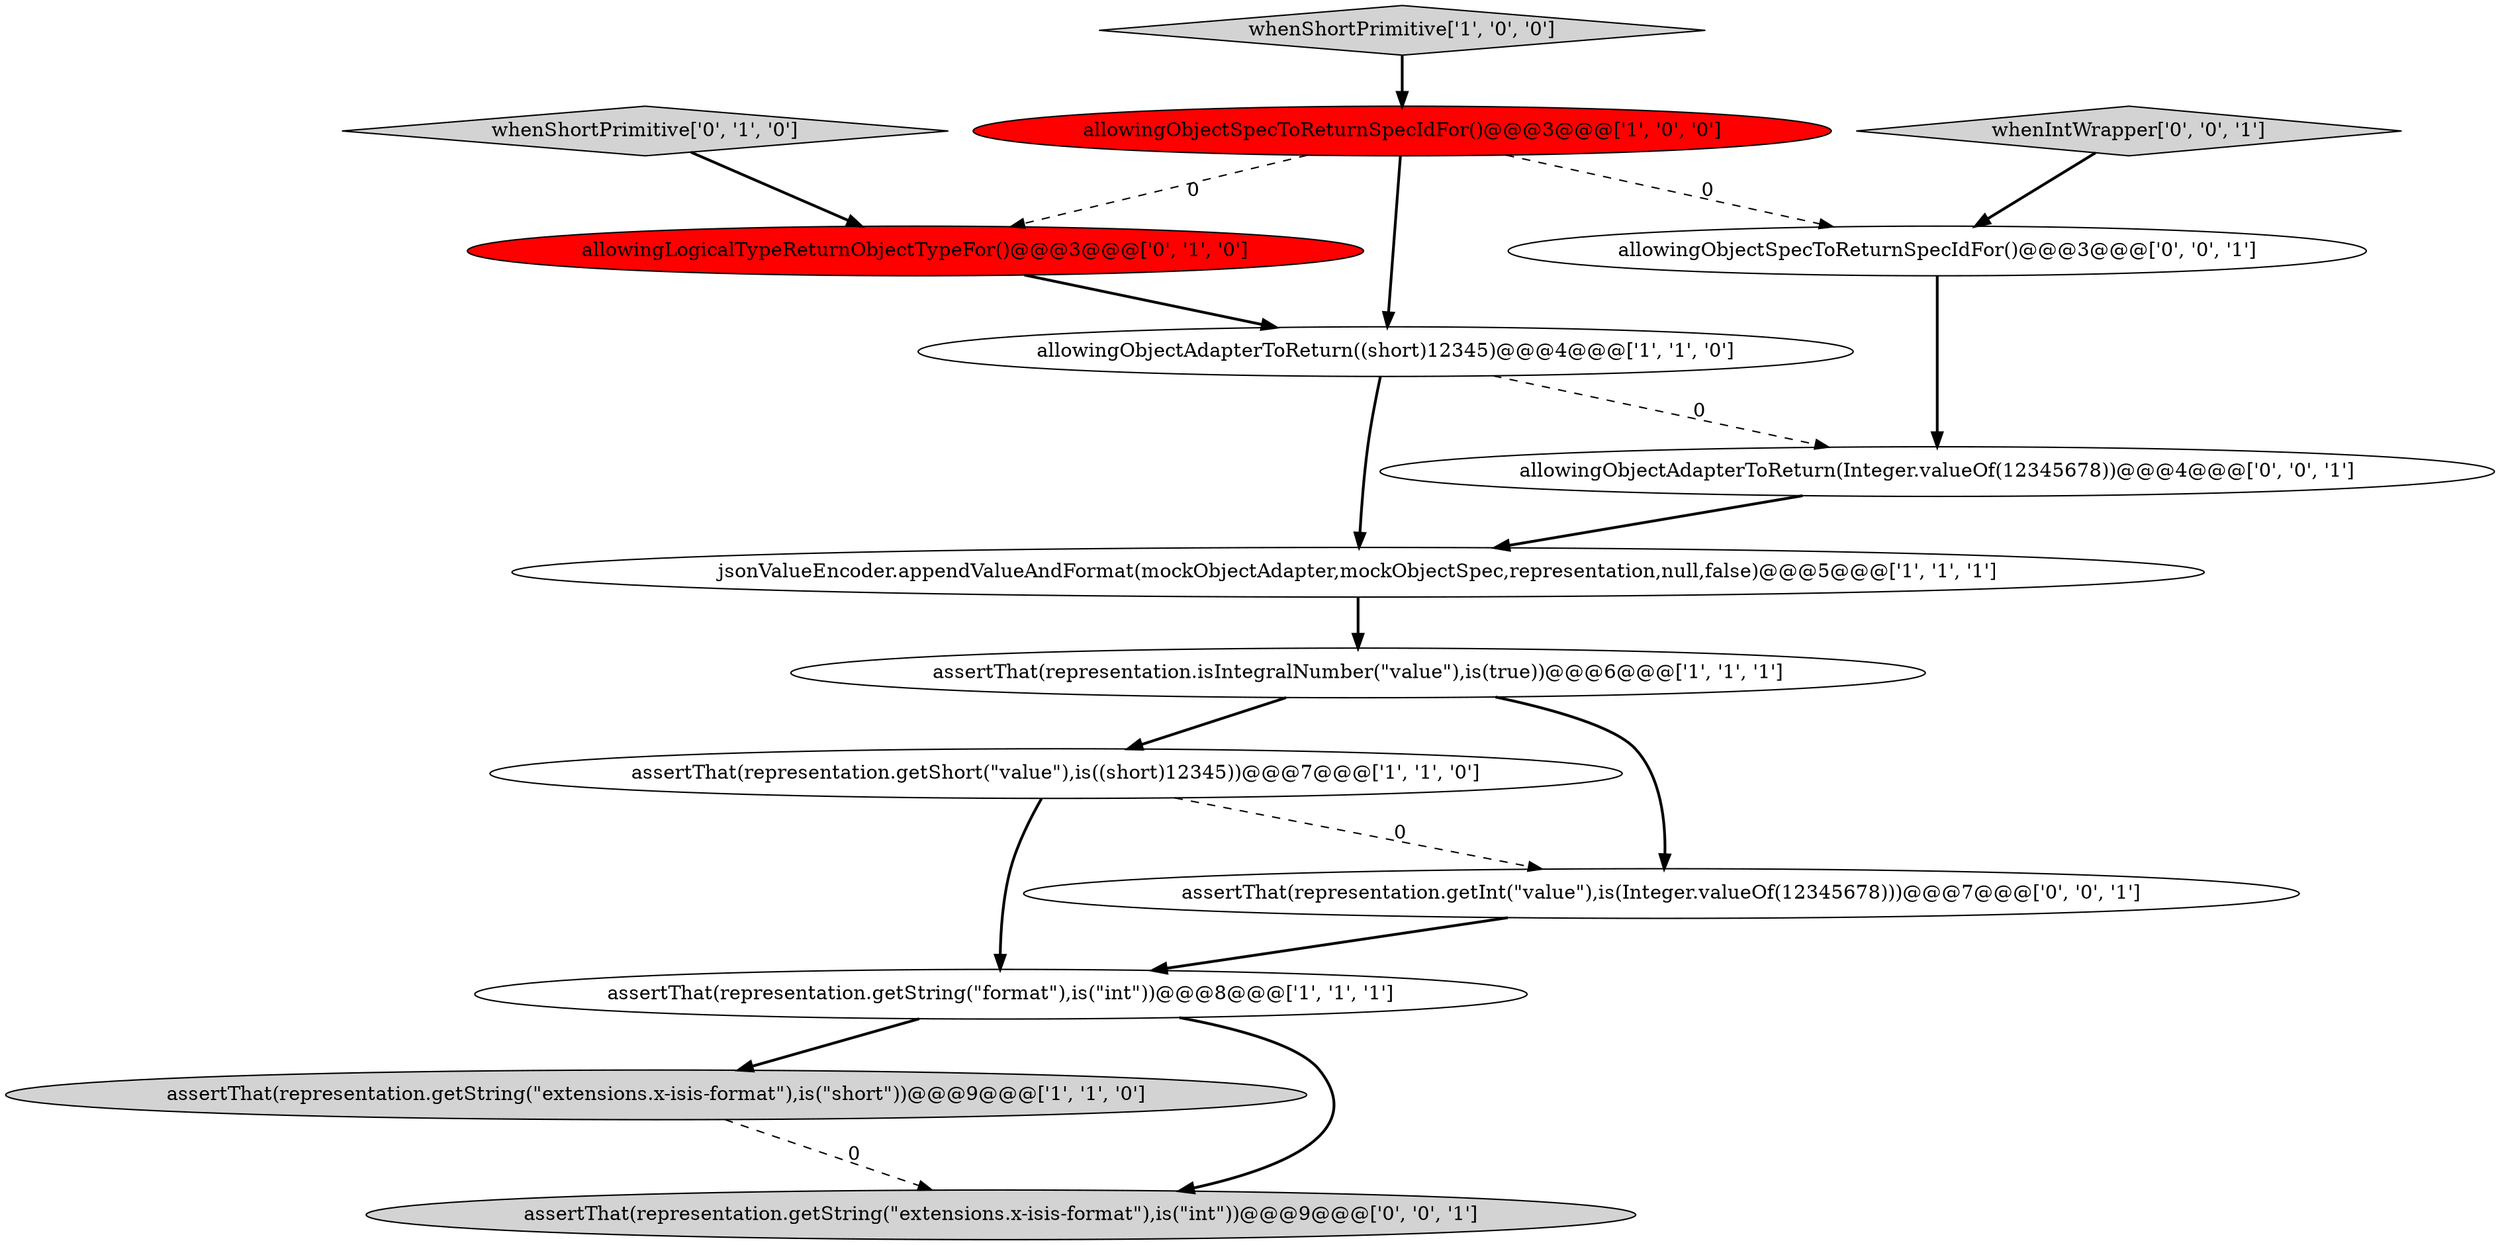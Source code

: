 digraph {
14 [style = filled, label = "assertThat(representation.getString(\"extensions.x-isis-format\"),is(\"int\"))@@@9@@@['0', '0', '1']", fillcolor = lightgray, shape = ellipse image = "AAA0AAABBB3BBB"];
7 [style = filled, label = "assertThat(representation.getString(\"extensions.x-isis-format\"),is(\"short\"))@@@9@@@['1', '1', '0']", fillcolor = lightgray, shape = ellipse image = "AAA0AAABBB1BBB"];
5 [style = filled, label = "allowingObjectAdapterToReturn((short)12345)@@@4@@@['1', '1', '0']", fillcolor = white, shape = ellipse image = "AAA0AAABBB1BBB"];
6 [style = filled, label = "assertThat(representation.getShort(\"value\"),is((short)12345))@@@7@@@['1', '1', '0']", fillcolor = white, shape = ellipse image = "AAA0AAABBB1BBB"];
11 [style = filled, label = "allowingObjectAdapterToReturn(Integer.valueOf(12345678))@@@4@@@['0', '0', '1']", fillcolor = white, shape = ellipse image = "AAA0AAABBB3BBB"];
0 [style = filled, label = "whenShortPrimitive['1', '0', '0']", fillcolor = lightgray, shape = diamond image = "AAA0AAABBB1BBB"];
2 [style = filled, label = "jsonValueEncoder.appendValueAndFormat(mockObjectAdapter,mockObjectSpec,representation,null,false)@@@5@@@['1', '1', '1']", fillcolor = white, shape = ellipse image = "AAA0AAABBB1BBB"];
8 [style = filled, label = "whenShortPrimitive['0', '1', '0']", fillcolor = lightgray, shape = diamond image = "AAA0AAABBB2BBB"];
1 [style = filled, label = "assertThat(representation.isIntegralNumber(\"value\"),is(true))@@@6@@@['1', '1', '1']", fillcolor = white, shape = ellipse image = "AAA0AAABBB1BBB"];
9 [style = filled, label = "allowingLogicalTypeReturnObjectTypeFor()@@@3@@@['0', '1', '0']", fillcolor = red, shape = ellipse image = "AAA1AAABBB2BBB"];
10 [style = filled, label = "whenIntWrapper['0', '0', '1']", fillcolor = lightgray, shape = diamond image = "AAA0AAABBB3BBB"];
13 [style = filled, label = "allowingObjectSpecToReturnSpecIdFor()@@@3@@@['0', '0', '1']", fillcolor = white, shape = ellipse image = "AAA0AAABBB3BBB"];
3 [style = filled, label = "assertThat(representation.getString(\"format\"),is(\"int\"))@@@8@@@['1', '1', '1']", fillcolor = white, shape = ellipse image = "AAA0AAABBB1BBB"];
12 [style = filled, label = "assertThat(representation.getInt(\"value\"),is(Integer.valueOf(12345678)))@@@7@@@['0', '0', '1']", fillcolor = white, shape = ellipse image = "AAA0AAABBB3BBB"];
4 [style = filled, label = "allowingObjectSpecToReturnSpecIdFor()@@@3@@@['1', '0', '0']", fillcolor = red, shape = ellipse image = "AAA1AAABBB1BBB"];
9->5 [style = bold, label=""];
7->14 [style = dashed, label="0"];
6->3 [style = bold, label=""];
4->9 [style = dashed, label="0"];
5->2 [style = bold, label=""];
12->3 [style = bold, label=""];
1->6 [style = bold, label=""];
4->13 [style = dashed, label="0"];
10->13 [style = bold, label=""];
3->7 [style = bold, label=""];
5->11 [style = dashed, label="0"];
0->4 [style = bold, label=""];
4->5 [style = bold, label=""];
13->11 [style = bold, label=""];
2->1 [style = bold, label=""];
11->2 [style = bold, label=""];
6->12 [style = dashed, label="0"];
3->14 [style = bold, label=""];
8->9 [style = bold, label=""];
1->12 [style = bold, label=""];
}
